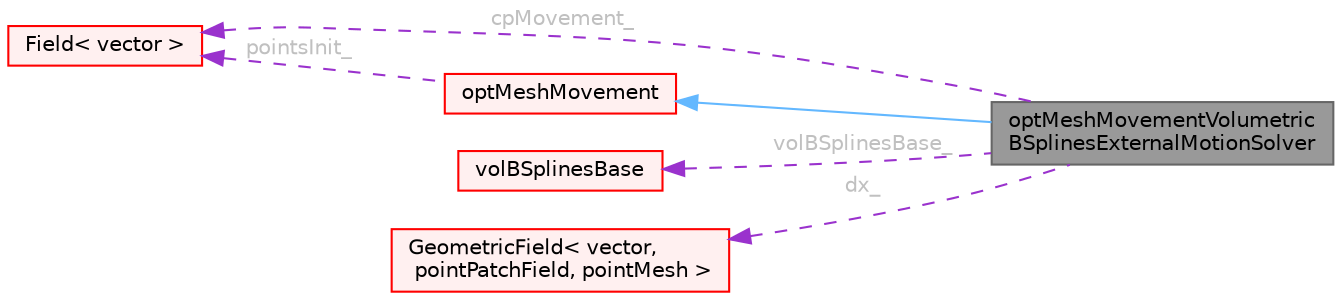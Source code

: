 digraph "optMeshMovementVolumetricBSplinesExternalMotionSolver"
{
 // LATEX_PDF_SIZE
  bgcolor="transparent";
  edge [fontname=Helvetica,fontsize=10,labelfontname=Helvetica,labelfontsize=10];
  node [fontname=Helvetica,fontsize=10,shape=box,height=0.2,width=0.4];
  rankdir="LR";
  Node1 [id="Node000001",label="optMeshMovementVolumetric\lBSplinesExternalMotionSolver",height=0.2,width=0.4,color="gray40", fillcolor="grey60", style="filled", fontcolor="black",tooltip="Converts NURBS volume control points update to actual mesh movement. Internal points are moved based ..."];
  Node2 -> Node1 [id="edge1_Node000001_Node000002",dir="back",color="steelblue1",style="solid",tooltip=" "];
  Node2 [id="Node000002",label="optMeshMovement",height=0.2,width=0.4,color="red", fillcolor="#FFF0F0", style="filled",URL="$classFoam_1_1optMeshMovement.html",tooltip="Abstract base class for translating an update of the design variables into mesh movement."];
  Node60 -> Node2 [id="edge2_Node000002_Node000060",dir="back",color="darkorchid3",style="dashed",tooltip=" ",label=" pointsInit_",fontcolor="grey" ];
  Node60 [id="Node000060",label="Field\< vector \>",height=0.2,width=0.4,color="red", fillcolor="#FFF0F0", style="filled",URL="$classFoam_1_1Field.html",tooltip=" "];
  Node64 -> Node1 [id="edge3_Node000001_Node000064",dir="back",color="darkorchid3",style="dashed",tooltip=" ",label=" volBSplinesBase_",fontcolor="grey" ];
  Node64 [id="Node000064",label="volBSplinesBase",height=0.2,width=0.4,color="red", fillcolor="#FFF0F0", style="filled",URL="$classFoam_1_1volBSplinesBase.html",tooltip="Class constructing a number of volumetric B-Splines boxes, read from dynamicMeshDict...."];
  Node72 -> Node1 [id="edge4_Node000001_Node000072",dir="back",color="darkorchid3",style="dashed",tooltip=" ",label=" dx_",fontcolor="grey" ];
  Node72 [id="Node000072",label="GeometricField\< vector,\l pointPatchField, pointMesh \>",height=0.2,width=0.4,color="red", fillcolor="#FFF0F0", style="filled",URL="$classFoam_1_1GeometricField.html",tooltip=" "];
  Node60 -> Node1 [id="edge5_Node000001_Node000060",dir="back",color="darkorchid3",style="dashed",tooltip=" ",label=" cpMovement_",fontcolor="grey" ];
}
